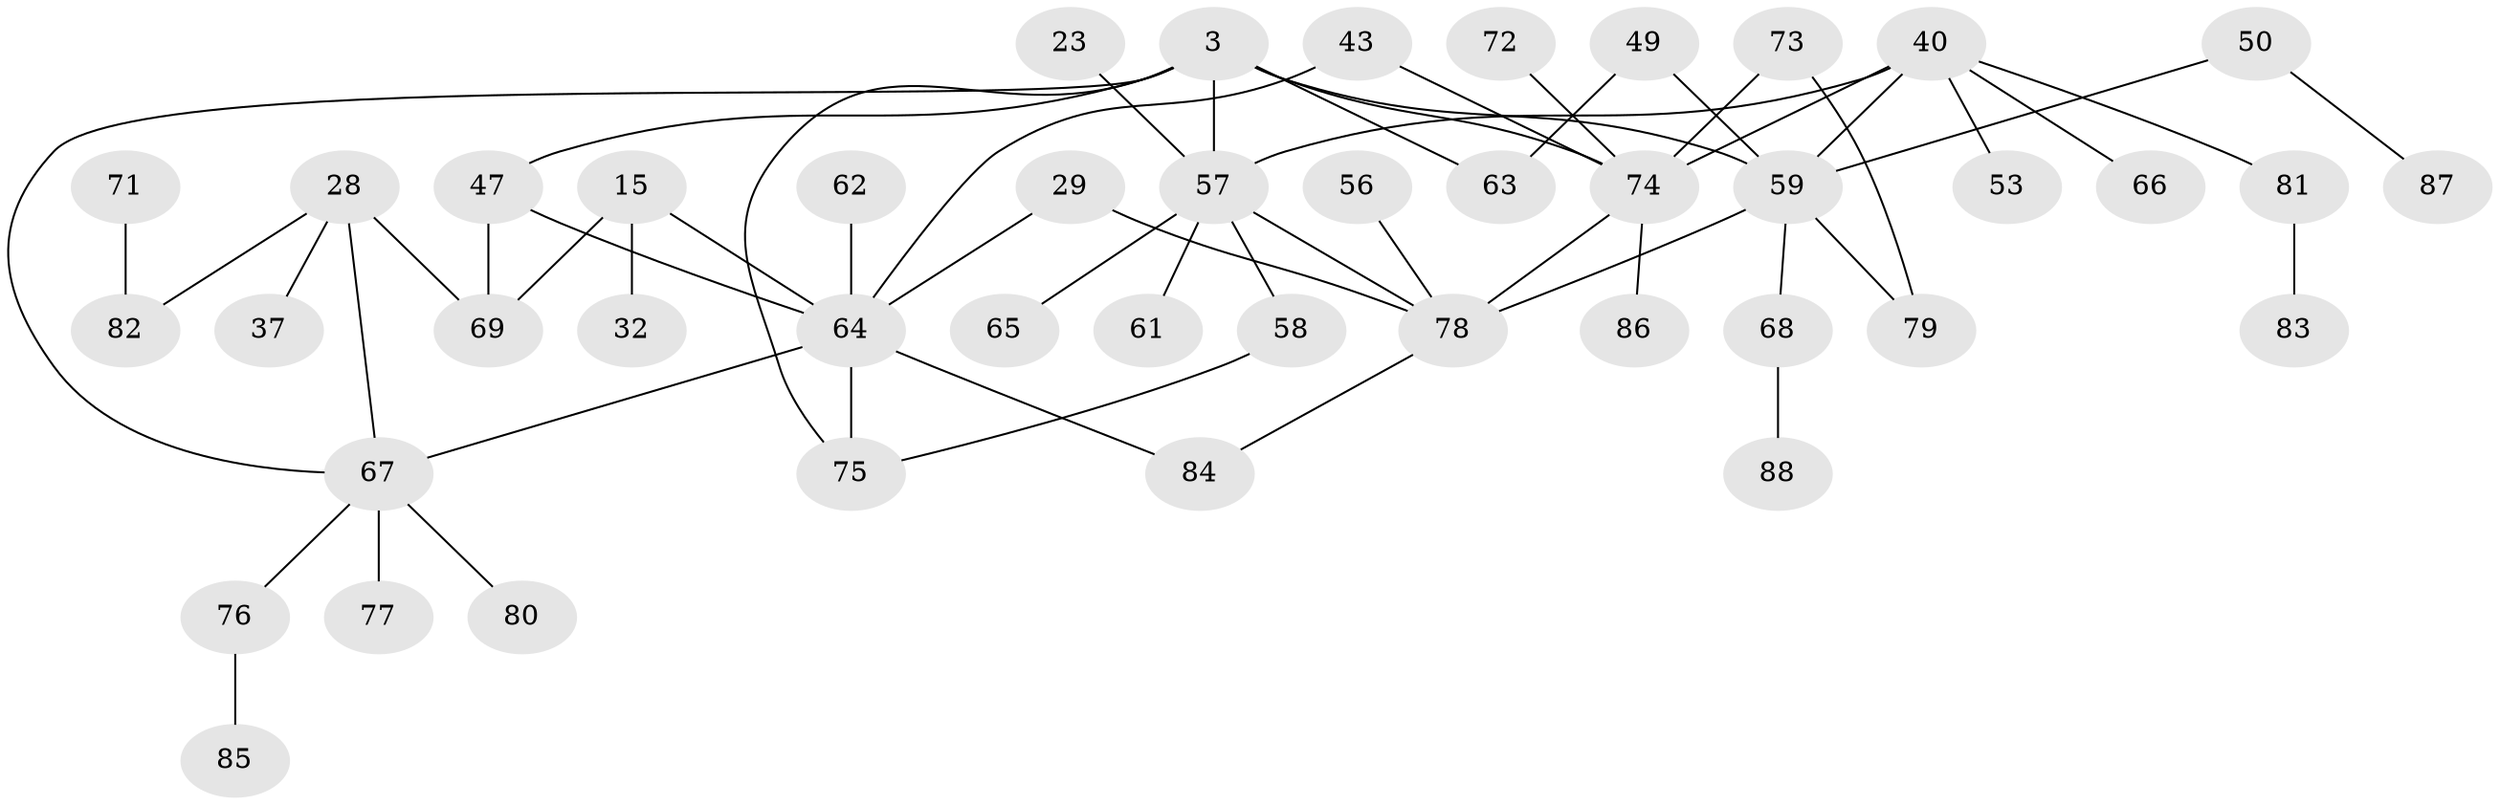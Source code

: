 // original degree distribution, {4: 0.1590909090909091, 9: 0.011363636363636364, 3: 0.13636363636363635, 5: 0.06818181818181818, 1: 0.2840909090909091, 2: 0.32954545454545453, 8: 0.011363636363636364}
// Generated by graph-tools (version 1.1) at 2025/40/03/09/25 04:40:54]
// undirected, 44 vertices, 57 edges
graph export_dot {
graph [start="1"]
  node [color=gray90,style=filled];
  3;
  15;
  23;
  28 [super="+20"];
  29;
  32;
  37;
  40 [super="+16"];
  43;
  47 [super="+42"];
  49;
  50;
  53;
  56;
  57 [super="+26+34"];
  58 [super="+10"];
  59 [super="+48+55+33"];
  61;
  62;
  63 [super="+44"];
  64 [super="+11+18"];
  65;
  66;
  67 [super="+21+41+46"];
  68;
  69 [super="+17"];
  71;
  72;
  73;
  74 [super="+52+70"];
  75 [super="+6"];
  76;
  77;
  78 [super="+39+51+60"];
  79;
  80;
  81 [super="+31"];
  82 [super="+54"];
  83;
  84;
  85;
  86;
  87;
  88;
  3 -- 63 [weight=2];
  3 -- 75 [weight=2];
  3 -- 67;
  3 -- 57;
  3 -- 59;
  3 -- 74;
  3 -- 47;
  15 -- 32;
  15 -- 69 [weight=2];
  15 -- 64;
  23 -- 57;
  28 -- 69 [weight=3];
  28 -- 37;
  28 -- 82;
  28 -- 67;
  29 -- 64;
  29 -- 78;
  40 -- 66;
  40 -- 57 [weight=2];
  40 -- 53;
  40 -- 59;
  40 -- 81;
  40 -- 74 [weight=2];
  43 -- 64;
  43 -- 74;
  47 -- 64;
  47 -- 69;
  49 -- 63;
  49 -- 59;
  50 -- 87;
  50 -- 59;
  56 -- 78;
  57 -- 58;
  57 -- 61;
  57 -- 65;
  57 -- 78;
  58 -- 75;
  59 -- 68;
  59 -- 78 [weight=2];
  59 -- 79;
  62 -- 64;
  64 -- 84;
  64 -- 75 [weight=2];
  64 -- 67;
  67 -- 77;
  67 -- 80;
  67 -- 76;
  68 -- 88;
  71 -- 82;
  72 -- 74;
  73 -- 79;
  73 -- 74;
  74 -- 78 [weight=2];
  74 -- 86;
  76 -- 85;
  78 -- 84;
  81 -- 83;
}
